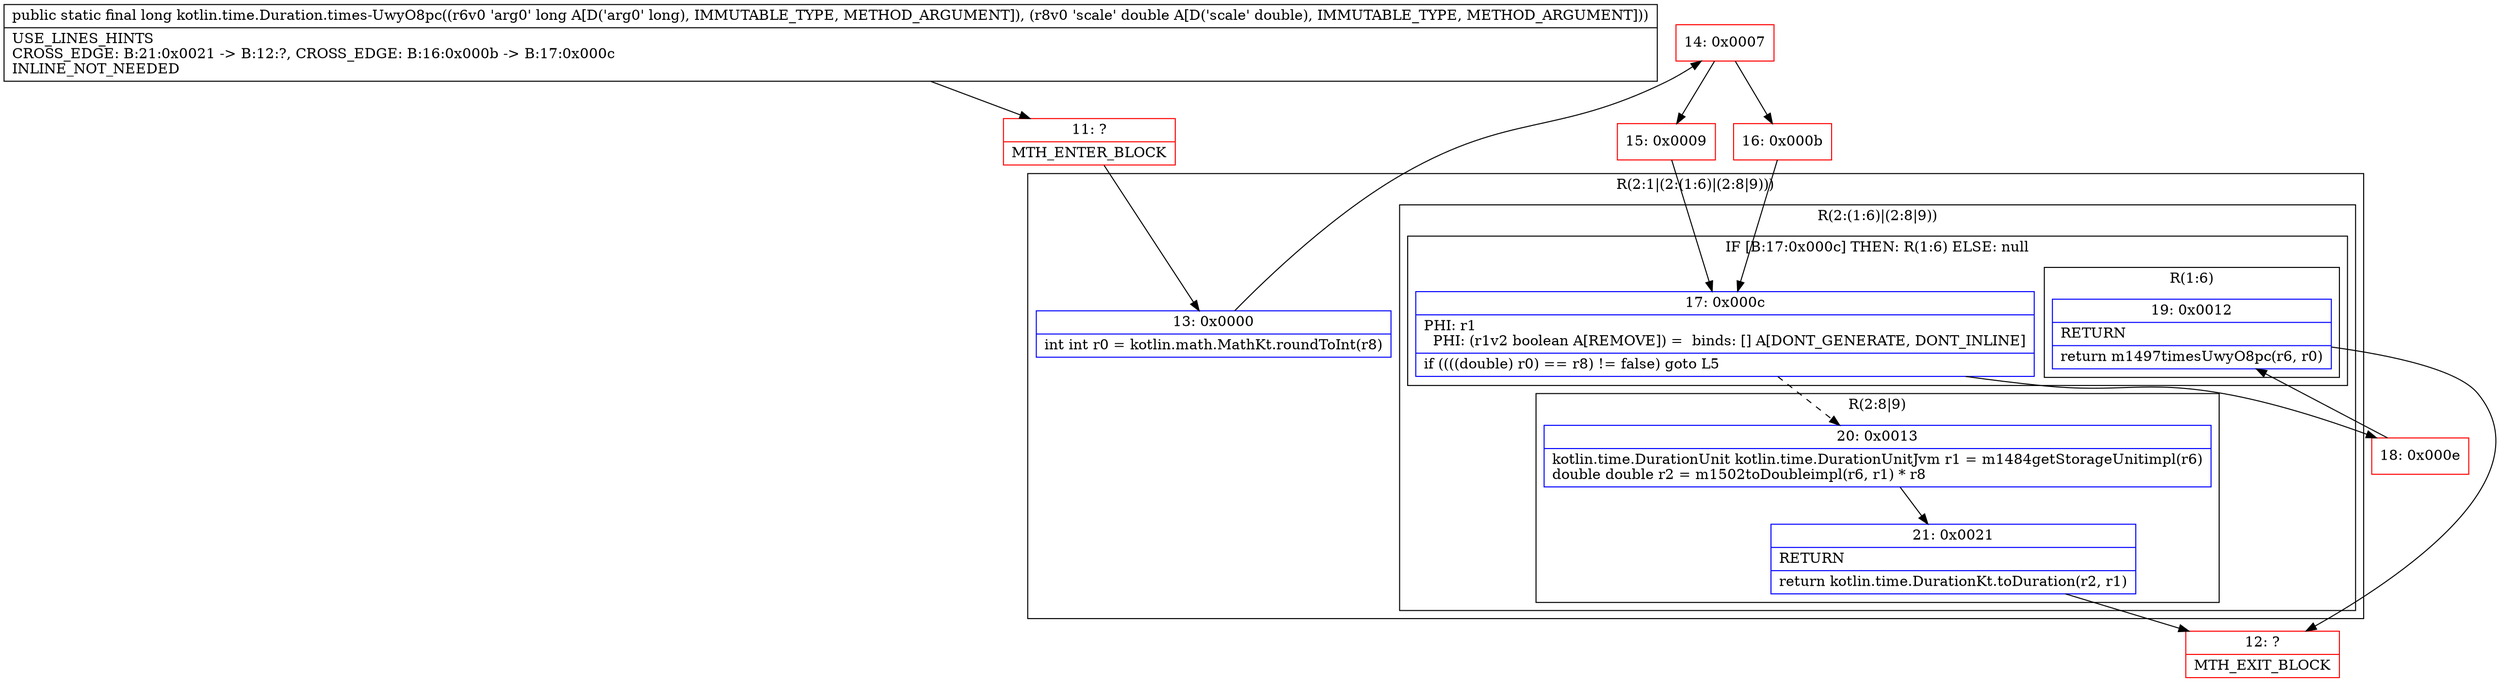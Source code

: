 digraph "CFG forkotlin.time.Duration.times\-UwyO8pc(JD)J" {
subgraph cluster_Region_366396403 {
label = "R(2:1|(2:(1:6)|(2:8|9)))";
node [shape=record,color=blue];
Node_13 [shape=record,label="{13\:\ 0x0000|int int r0 = kotlin.math.MathKt.roundToInt(r8)\l}"];
subgraph cluster_Region_1719961465 {
label = "R(2:(1:6)|(2:8|9))";
node [shape=record,color=blue];
subgraph cluster_IfRegion_1306248009 {
label = "IF [B:17:0x000c] THEN: R(1:6) ELSE: null";
node [shape=record,color=blue];
Node_17 [shape=record,label="{17\:\ 0x000c|PHI: r1 \l  PHI: (r1v2 boolean A[REMOVE]) =  binds: [] A[DONT_GENERATE, DONT_INLINE]\l|if ((((double) r0) == r8) != false) goto L5\l}"];
subgraph cluster_Region_337754867 {
label = "R(1:6)";
node [shape=record,color=blue];
Node_19 [shape=record,label="{19\:\ 0x0012|RETURN\l|return m1497timesUwyO8pc(r6, r0)\l}"];
}
}
subgraph cluster_Region_369966823 {
label = "R(2:8|9)";
node [shape=record,color=blue];
Node_20 [shape=record,label="{20\:\ 0x0013|kotlin.time.DurationUnit kotlin.time.DurationUnitJvm r1 = m1484getStorageUnitimpl(r6)\ldouble double r2 = m1502toDoubleimpl(r6, r1) * r8\l}"];
Node_21 [shape=record,label="{21\:\ 0x0021|RETURN\l|return kotlin.time.DurationKt.toDuration(r2, r1)\l}"];
}
}
}
Node_11 [shape=record,color=red,label="{11\:\ ?|MTH_ENTER_BLOCK\l}"];
Node_14 [shape=record,color=red,label="{14\:\ 0x0007}"];
Node_15 [shape=record,color=red,label="{15\:\ 0x0009}"];
Node_18 [shape=record,color=red,label="{18\:\ 0x000e}"];
Node_12 [shape=record,color=red,label="{12\:\ ?|MTH_EXIT_BLOCK\l}"];
Node_16 [shape=record,color=red,label="{16\:\ 0x000b}"];
MethodNode[shape=record,label="{public static final long kotlin.time.Duration.times\-UwyO8pc((r6v0 'arg0' long A[D('arg0' long), IMMUTABLE_TYPE, METHOD_ARGUMENT]), (r8v0 'scale' double A[D('scale' double), IMMUTABLE_TYPE, METHOD_ARGUMENT]))  | USE_LINES_HINTS\lCROSS_EDGE: B:21:0x0021 \-\> B:12:?, CROSS_EDGE: B:16:0x000b \-\> B:17:0x000c\lINLINE_NOT_NEEDED\l}"];
MethodNode -> Node_11;Node_13 -> Node_14;
Node_17 -> Node_18;
Node_17 -> Node_20[style=dashed];
Node_19 -> Node_12;
Node_20 -> Node_21;
Node_21 -> Node_12;
Node_11 -> Node_13;
Node_14 -> Node_15;
Node_14 -> Node_16;
Node_15 -> Node_17;
Node_18 -> Node_19;
Node_16 -> Node_17;
}

